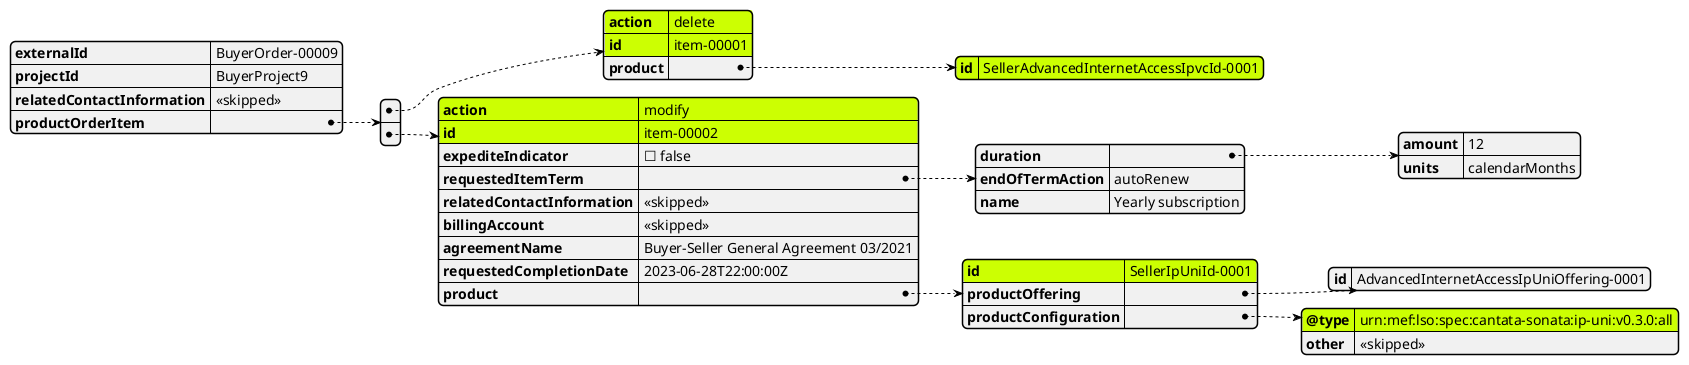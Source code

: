 @startjson


#highlight "productOrderItem" / "0" / "action" 
#highlight "productOrderItem" / "0" / "id" 
#highlight "productOrderItem" / "0" / "product" / "id" 

#highlight "productOrderItem" / "1" / "action" 
#highlight "productOrderItem" / "1" / "id" 
#highlight "productOrderItem" / "1" / "product" / "id" 

#highlight "productOrderItem" / "1" / "product" / "productConfiguration" / "@type"


{
  "externalId": "BuyerOrder-00009",
  "projectId": "BuyerProject9",
  "relatedContactInformation": "<<skipped>>",
  "productOrderItem": [
    {
      "action": "delete",
      "id": "item-00001",
      "product": {
        "id": "SellerAdvancedInternetAccessIpvcId-0001"
      }
    },
    {
      "action": "modify",
      "id": "item-00002",
      "expediteIndicator": false,
      "requestedItemTerm": {
        "duration": {
          "amount": 12,
          "units": "calendarMonths"
        },
        "endOfTermAction": "autoRenew",
        "name": "Yearly subscription"
      },
      "relatedContactInformation": "<<skipped>>",
      "billingAccount": "<<skipped>>",
      "agreementName": "Buyer-Seller General Agreement 03/2021",
      "requestedCompletionDate": "2023-06-28T22:00:00Z",
      "product": {
        "id": "SellerIpUniId-0001",
        "productOffering": {
          "id": "AdvancedInternetAccessIpUniOffering-0001"
        },
        "productConfiguration": {
          "@type": "urn:mef:lso:spec:cantata-sonata:ip-uni:v0.3.0:all",
          "other": "<<skipped>>"
        }
      }
    }
  ]
}

@endjson